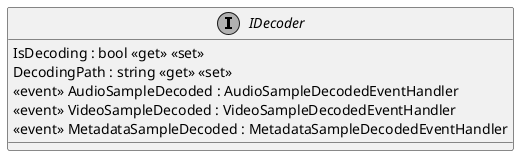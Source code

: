 @startuml
skinparam monochrome true
skinparam classAttributeIconSize 0

interface IDecoder {
    IsDecoding : bool <<get>> <<set>>
    DecodingPath : string <<get>> <<set>>
     <<event>> AudioSampleDecoded : AudioSampleDecodedEventHandler 
     <<event>> VideoSampleDecoded : VideoSampleDecodedEventHandler 
     <<event>> MetadataSampleDecoded : MetadataSampleDecodedEventHandler 
}
@enduml
